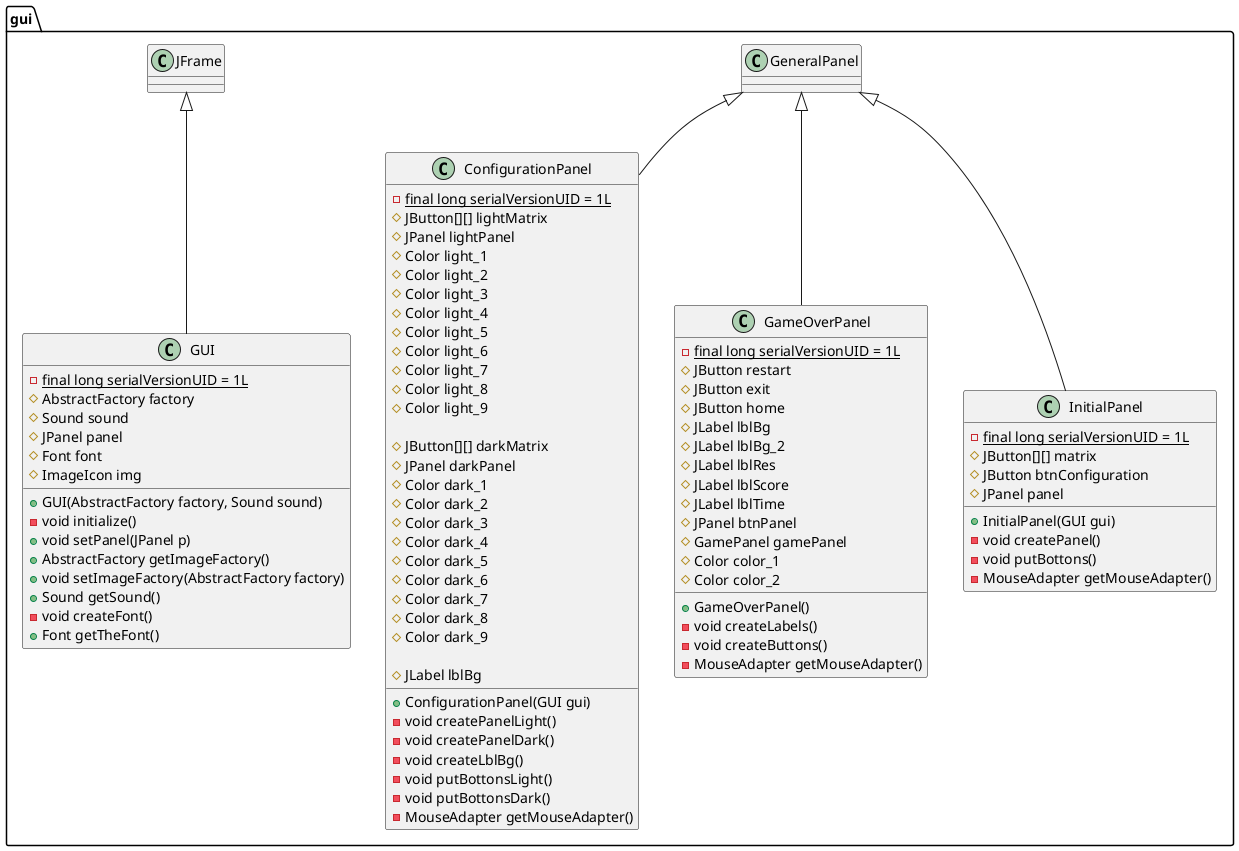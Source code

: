 @startuml
package gui{
    class ConfigurationPanel extends GeneralPanel{
        - {static} final long serialVersionUID = 1L
        # JButton[][] lightMatrix
        # JPanel lightPanel
        # Color light_1
        # Color light_2
        # Color light_3
        # Color light_4
        # Color light_5
        # Color light_6
        # Color light_7
        # Color light_8
        # Color light_9

        # JButton[][] darkMatrix
        # JPanel darkPanel
        # Color dark_1
        # Color dark_2
        # Color dark_3
        # Color dark_4
        # Color dark_5
        # Color dark_6
        # Color dark_7
        # Color dark_8
        # Color dark_9

        # JLabel lblBg

        + ConfigurationPanel(GUI gui)
        - void createPanelLight()
        - void createPanelDark()
        - void createLblBg()
        - void putBottonsLight()
        - void putBottonsDark()
        - MouseAdapter getMouseAdapter()
    }

    class GameOverPanel extends GeneralPanel{
        - {static} final long serialVersionUID = 1L
        # JButton restart
        # JButton exit
        # JButton home
        # JLabel lblBg
        # JLabel lblBg_2
        # JLabel lblRes
        # JLabel lblScore
        # JLabel lblTime
        # JPanel btnPanel
        # GamePanel gamePanel
        # Color color_1
        # Color color_2

        + GameOverPanel()
        - void createLabels()
        - void createButtons()
        - MouseAdapter getMouseAdapter()
    }

    class GUI extends JFrame {
        - {static} final long serialVersionUID = 1L
        # AbstractFactory factory
        # Sound sound
        # JPanel panel
        # Font font
        # ImageIcon img

        + GUI(AbstractFactory factory, Sound sound)
        - void initialize()
        + void setPanel(JPanel p)
        + AbstractFactory getImageFactory()
        + void setImageFactory(AbstractFactory factory)
        + Sound getSound()
        - void createFont()
        + Font getTheFont()
    }
    
    class InitialPanel extends GeneralPanel{
        - {static} final long serialVersionUID = 1L
        # JButton[][] matrix
        # JButton btnConfiguration
        # JPanel panel
        
        + InitialPanel(GUI gui)
        - void createPanel()
        - void putBottons()
        - MouseAdapter getMouseAdapter()
    }
}

@enduml